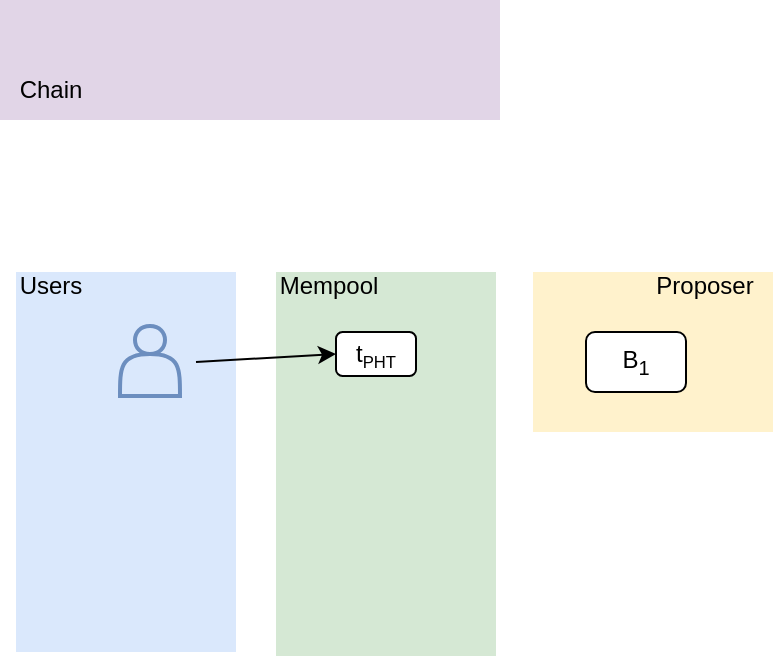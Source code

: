 <mxfile version="26.1.1">
  <diagram name="Page-1" id="ewwKVMGRooejmkT6I6RQ">
    <mxGraphModel dx="889" dy="534" grid="1" gridSize="10" guides="1" tooltips="1" connect="1" arrows="1" fold="1" page="1" pageScale="1" pageWidth="827" pageHeight="1169" math="0" shadow="0">
      <root>
        <mxCell id="0" />
        <mxCell id="1" parent="0" />
        <mxCell id="sIXrt2fdKtof5QL76QWl-6" value="" style="rounded=0;whiteSpace=wrap;html=1;fillColor=#dae8fc;strokeColor=none;" vertex="1" parent="1">
          <mxGeometry x="120" y="158" width="110" height="190" as="geometry" />
        </mxCell>
        <mxCell id="sIXrt2fdKtof5QL76QWl-15" value="" style="rounded=0;whiteSpace=wrap;html=1;fillColor=#d5e8d4;strokeColor=none;" vertex="1" parent="1">
          <mxGeometry x="250" y="158" width="110" height="192" as="geometry" />
        </mxCell>
        <mxCell id="sIXrt2fdKtof5QL76QWl-9" value="" style="rounded=0;whiteSpace=wrap;html=1;fillColor=#fff2cc;strokeColor=none;" vertex="1" parent="1">
          <mxGeometry x="378.5" y="158" width="120" height="80" as="geometry" />
        </mxCell>
        <mxCell id="sIXrt2fdKtof5QL76QWl-2" value="" style="shape=actor;whiteSpace=wrap;html=1;strokeWidth=2;fillColor=#dae8fc;strokeColor=#6c8ebf;" vertex="1" parent="1">
          <mxGeometry x="172" y="185" width="30" height="35" as="geometry" />
        </mxCell>
        <mxCell id="sIXrt2fdKtof5QL76QWl-8" value="" style="endArrow=classic;html=1;rounded=0;exitX=1;exitY=0.5;exitDx=0;exitDy=0;entryX=0;entryY=0.5;entryDx=0;entryDy=0;" edge="1" parent="1" target="sIXrt2fdKtof5QL76QWl-17">
          <mxGeometry width="50" height="50" relative="1" as="geometry">
            <mxPoint x="210" y="203" as="sourcePoint" />
            <mxPoint x="260" y="203" as="targetPoint" />
          </mxGeometry>
        </mxCell>
        <mxCell id="sIXrt2fdKtof5QL76QWl-10" value="B&lt;sub&gt;1&lt;/sub&gt;" style="rounded=1;whiteSpace=wrap;html=1;" vertex="1" parent="1">
          <mxGeometry x="405" y="188" width="50" height="30" as="geometry" />
        </mxCell>
        <mxCell id="sIXrt2fdKtof5QL76QWl-11" value="Users" style="text;html=1;align=center;verticalAlign=middle;resizable=0;points=[];autosize=1;strokeColor=none;fillColor=none;" vertex="1" parent="1">
          <mxGeometry x="112" y="150" width="50" height="30" as="geometry" />
        </mxCell>
        <mxCell id="sIXrt2fdKtof5QL76QWl-12" value="Proposer" style="text;html=1;align=center;verticalAlign=middle;resizable=0;points=[];autosize=1;strokeColor=none;fillColor=none;" vertex="1" parent="1">
          <mxGeometry x="428.5" y="150" width="70" height="30" as="geometry" />
        </mxCell>
        <mxCell id="sIXrt2fdKtof5QL76QWl-13" value="" style="rounded=0;whiteSpace=wrap;html=1;fillColor=#e1d5e7;strokeColor=none;" vertex="1" parent="1">
          <mxGeometry x="112" y="22" width="250" height="60" as="geometry" />
        </mxCell>
        <mxCell id="sIXrt2fdKtof5QL76QWl-14" value="Chain" style="text;html=1;align=center;verticalAlign=middle;resizable=0;points=[];autosize=1;strokeColor=none;fillColor=none;" vertex="1" parent="1">
          <mxGeometry x="112" y="52" width="50" height="30" as="geometry" />
        </mxCell>
        <mxCell id="sIXrt2fdKtof5QL76QWl-16" value="Mempool" style="text;html=1;align=center;verticalAlign=middle;resizable=0;points=[];autosize=1;strokeColor=none;fillColor=none;" vertex="1" parent="1">
          <mxGeometry x="240.5" y="150" width="70" height="30" as="geometry" />
        </mxCell>
        <mxCell id="sIXrt2fdKtof5QL76QWl-17" value="t&lt;span style=&quot;font-size: 10px;&quot;&gt;&lt;sub&gt;PHT&lt;/sub&gt;&lt;/span&gt;" style="rounded=1;whiteSpace=wrap;html=1;" vertex="1" parent="1">
          <mxGeometry x="280" y="188" width="40" height="22" as="geometry" />
        </mxCell>
      </root>
    </mxGraphModel>
  </diagram>
</mxfile>
